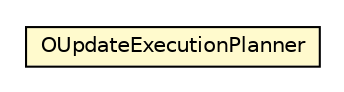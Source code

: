 #!/usr/local/bin/dot
#
# Class diagram 
# Generated by UMLGraph version R5_6-24-gf6e263 (http://www.umlgraph.org/)
#

digraph G {
	edge [fontname="Helvetica",fontsize=10,labelfontname="Helvetica",labelfontsize=10];
	node [fontname="Helvetica",fontsize=10,shape=plaintext];
	nodesep=0.25;
	ranksep=0.5;
	// com.orientechnologies.orient.core.sql.executor.OUpdateExecutionPlanner
	c7413284 [label=<<table title="com.orientechnologies.orient.core.sql.executor.OUpdateExecutionPlanner" border="0" cellborder="1" cellspacing="0" cellpadding="2" port="p" bgcolor="lemonChiffon" href="./OUpdateExecutionPlanner.html">
		<tr><td><table border="0" cellspacing="0" cellpadding="1">
<tr><td align="center" balign="center"> OUpdateExecutionPlanner </td></tr>
		</table></td></tr>
		</table>>, URL="./OUpdateExecutionPlanner.html", fontname="Helvetica", fontcolor="black", fontsize=10.0];
}


